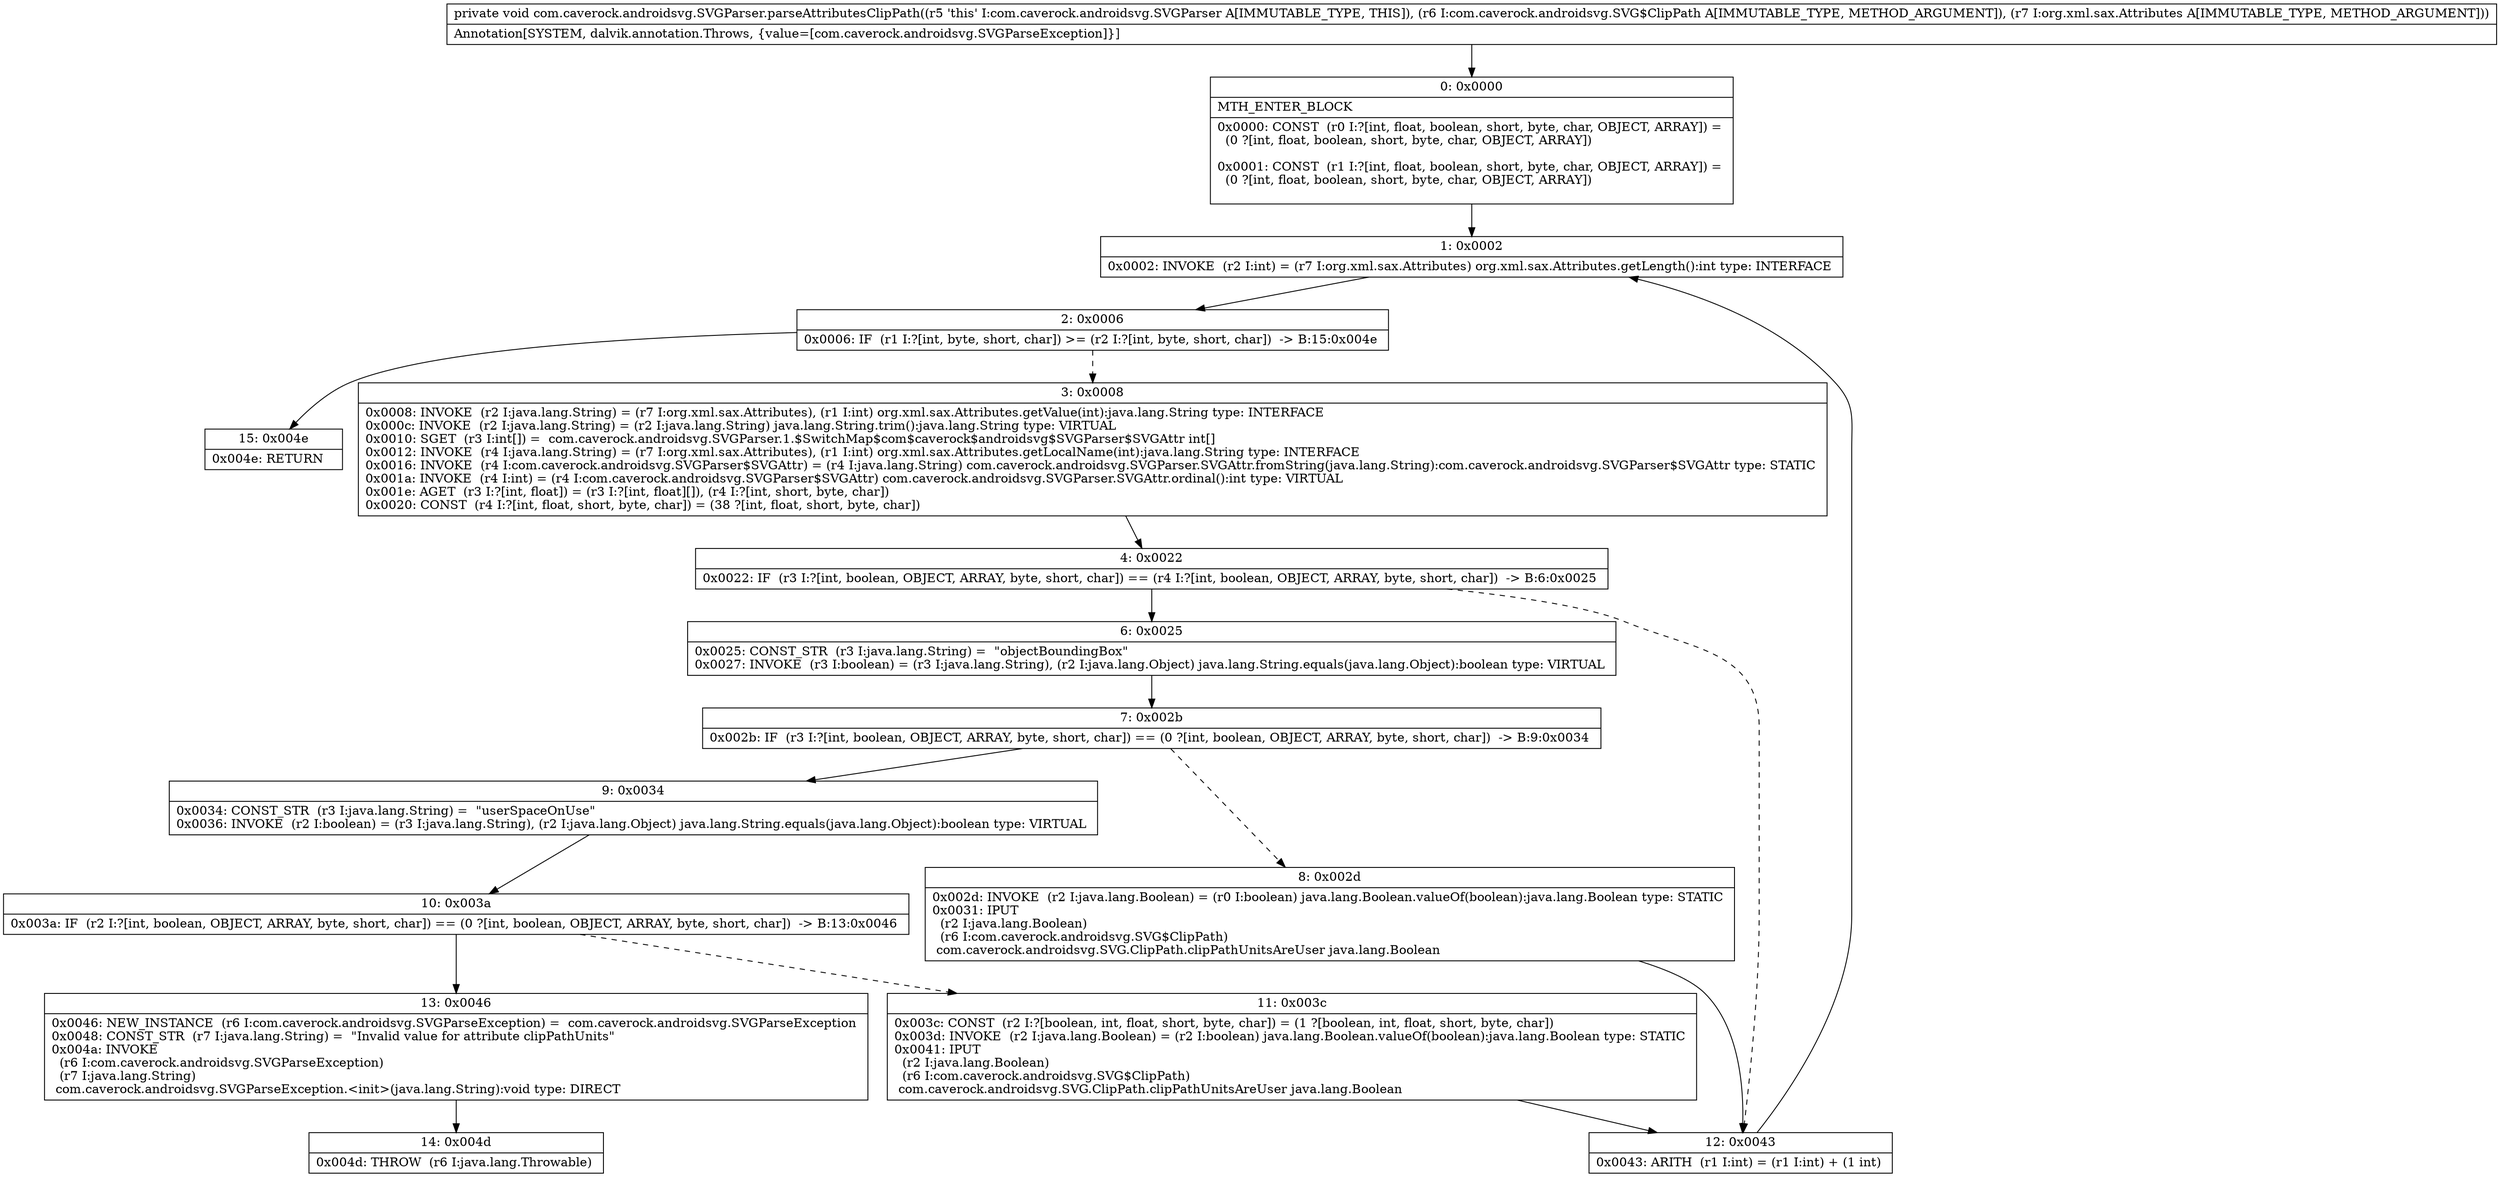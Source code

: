 digraph "CFG forcom.caverock.androidsvg.SVGParser.parseAttributesClipPath(Lcom\/caverock\/androidsvg\/SVG$ClipPath;Lorg\/xml\/sax\/Attributes;)V" {
Node_0 [shape=record,label="{0\:\ 0x0000|MTH_ENTER_BLOCK\l|0x0000: CONST  (r0 I:?[int, float, boolean, short, byte, char, OBJECT, ARRAY]) = \l  (0 ?[int, float, boolean, short, byte, char, OBJECT, ARRAY])\l \l0x0001: CONST  (r1 I:?[int, float, boolean, short, byte, char, OBJECT, ARRAY]) = \l  (0 ?[int, float, boolean, short, byte, char, OBJECT, ARRAY])\l \l}"];
Node_1 [shape=record,label="{1\:\ 0x0002|0x0002: INVOKE  (r2 I:int) = (r7 I:org.xml.sax.Attributes) org.xml.sax.Attributes.getLength():int type: INTERFACE \l}"];
Node_2 [shape=record,label="{2\:\ 0x0006|0x0006: IF  (r1 I:?[int, byte, short, char]) \>= (r2 I:?[int, byte, short, char])  \-\> B:15:0x004e \l}"];
Node_3 [shape=record,label="{3\:\ 0x0008|0x0008: INVOKE  (r2 I:java.lang.String) = (r7 I:org.xml.sax.Attributes), (r1 I:int) org.xml.sax.Attributes.getValue(int):java.lang.String type: INTERFACE \l0x000c: INVOKE  (r2 I:java.lang.String) = (r2 I:java.lang.String) java.lang.String.trim():java.lang.String type: VIRTUAL \l0x0010: SGET  (r3 I:int[]) =  com.caverock.androidsvg.SVGParser.1.$SwitchMap$com$caverock$androidsvg$SVGParser$SVGAttr int[] \l0x0012: INVOKE  (r4 I:java.lang.String) = (r7 I:org.xml.sax.Attributes), (r1 I:int) org.xml.sax.Attributes.getLocalName(int):java.lang.String type: INTERFACE \l0x0016: INVOKE  (r4 I:com.caverock.androidsvg.SVGParser$SVGAttr) = (r4 I:java.lang.String) com.caverock.androidsvg.SVGParser.SVGAttr.fromString(java.lang.String):com.caverock.androidsvg.SVGParser$SVGAttr type: STATIC \l0x001a: INVOKE  (r4 I:int) = (r4 I:com.caverock.androidsvg.SVGParser$SVGAttr) com.caverock.androidsvg.SVGParser.SVGAttr.ordinal():int type: VIRTUAL \l0x001e: AGET  (r3 I:?[int, float]) = (r3 I:?[int, float][]), (r4 I:?[int, short, byte, char]) \l0x0020: CONST  (r4 I:?[int, float, short, byte, char]) = (38 ?[int, float, short, byte, char]) \l}"];
Node_4 [shape=record,label="{4\:\ 0x0022|0x0022: IF  (r3 I:?[int, boolean, OBJECT, ARRAY, byte, short, char]) == (r4 I:?[int, boolean, OBJECT, ARRAY, byte, short, char])  \-\> B:6:0x0025 \l}"];
Node_6 [shape=record,label="{6\:\ 0x0025|0x0025: CONST_STR  (r3 I:java.lang.String) =  \"objectBoundingBox\" \l0x0027: INVOKE  (r3 I:boolean) = (r3 I:java.lang.String), (r2 I:java.lang.Object) java.lang.String.equals(java.lang.Object):boolean type: VIRTUAL \l}"];
Node_7 [shape=record,label="{7\:\ 0x002b|0x002b: IF  (r3 I:?[int, boolean, OBJECT, ARRAY, byte, short, char]) == (0 ?[int, boolean, OBJECT, ARRAY, byte, short, char])  \-\> B:9:0x0034 \l}"];
Node_8 [shape=record,label="{8\:\ 0x002d|0x002d: INVOKE  (r2 I:java.lang.Boolean) = (r0 I:boolean) java.lang.Boolean.valueOf(boolean):java.lang.Boolean type: STATIC \l0x0031: IPUT  \l  (r2 I:java.lang.Boolean)\l  (r6 I:com.caverock.androidsvg.SVG$ClipPath)\l com.caverock.androidsvg.SVG.ClipPath.clipPathUnitsAreUser java.lang.Boolean \l}"];
Node_9 [shape=record,label="{9\:\ 0x0034|0x0034: CONST_STR  (r3 I:java.lang.String) =  \"userSpaceOnUse\" \l0x0036: INVOKE  (r2 I:boolean) = (r3 I:java.lang.String), (r2 I:java.lang.Object) java.lang.String.equals(java.lang.Object):boolean type: VIRTUAL \l}"];
Node_10 [shape=record,label="{10\:\ 0x003a|0x003a: IF  (r2 I:?[int, boolean, OBJECT, ARRAY, byte, short, char]) == (0 ?[int, boolean, OBJECT, ARRAY, byte, short, char])  \-\> B:13:0x0046 \l}"];
Node_11 [shape=record,label="{11\:\ 0x003c|0x003c: CONST  (r2 I:?[boolean, int, float, short, byte, char]) = (1 ?[boolean, int, float, short, byte, char]) \l0x003d: INVOKE  (r2 I:java.lang.Boolean) = (r2 I:boolean) java.lang.Boolean.valueOf(boolean):java.lang.Boolean type: STATIC \l0x0041: IPUT  \l  (r2 I:java.lang.Boolean)\l  (r6 I:com.caverock.androidsvg.SVG$ClipPath)\l com.caverock.androidsvg.SVG.ClipPath.clipPathUnitsAreUser java.lang.Boolean \l}"];
Node_12 [shape=record,label="{12\:\ 0x0043|0x0043: ARITH  (r1 I:int) = (r1 I:int) + (1 int) \l}"];
Node_13 [shape=record,label="{13\:\ 0x0046|0x0046: NEW_INSTANCE  (r6 I:com.caverock.androidsvg.SVGParseException) =  com.caverock.androidsvg.SVGParseException \l0x0048: CONST_STR  (r7 I:java.lang.String) =  \"Invalid value for attribute clipPathUnits\" \l0x004a: INVOKE  \l  (r6 I:com.caverock.androidsvg.SVGParseException)\l  (r7 I:java.lang.String)\l com.caverock.androidsvg.SVGParseException.\<init\>(java.lang.String):void type: DIRECT \l}"];
Node_14 [shape=record,label="{14\:\ 0x004d|0x004d: THROW  (r6 I:java.lang.Throwable) \l}"];
Node_15 [shape=record,label="{15\:\ 0x004e|0x004e: RETURN   \l}"];
MethodNode[shape=record,label="{private void com.caverock.androidsvg.SVGParser.parseAttributesClipPath((r5 'this' I:com.caverock.androidsvg.SVGParser A[IMMUTABLE_TYPE, THIS]), (r6 I:com.caverock.androidsvg.SVG$ClipPath A[IMMUTABLE_TYPE, METHOD_ARGUMENT]), (r7 I:org.xml.sax.Attributes A[IMMUTABLE_TYPE, METHOD_ARGUMENT]))  | Annotation[SYSTEM, dalvik.annotation.Throws, \{value=[com.caverock.androidsvg.SVGParseException]\}]\l}"];
MethodNode -> Node_0;
Node_0 -> Node_1;
Node_1 -> Node_2;
Node_2 -> Node_3[style=dashed];
Node_2 -> Node_15;
Node_3 -> Node_4;
Node_4 -> Node_6;
Node_4 -> Node_12[style=dashed];
Node_6 -> Node_7;
Node_7 -> Node_8[style=dashed];
Node_7 -> Node_9;
Node_8 -> Node_12;
Node_9 -> Node_10;
Node_10 -> Node_11[style=dashed];
Node_10 -> Node_13;
Node_11 -> Node_12;
Node_12 -> Node_1;
Node_13 -> Node_14;
}


